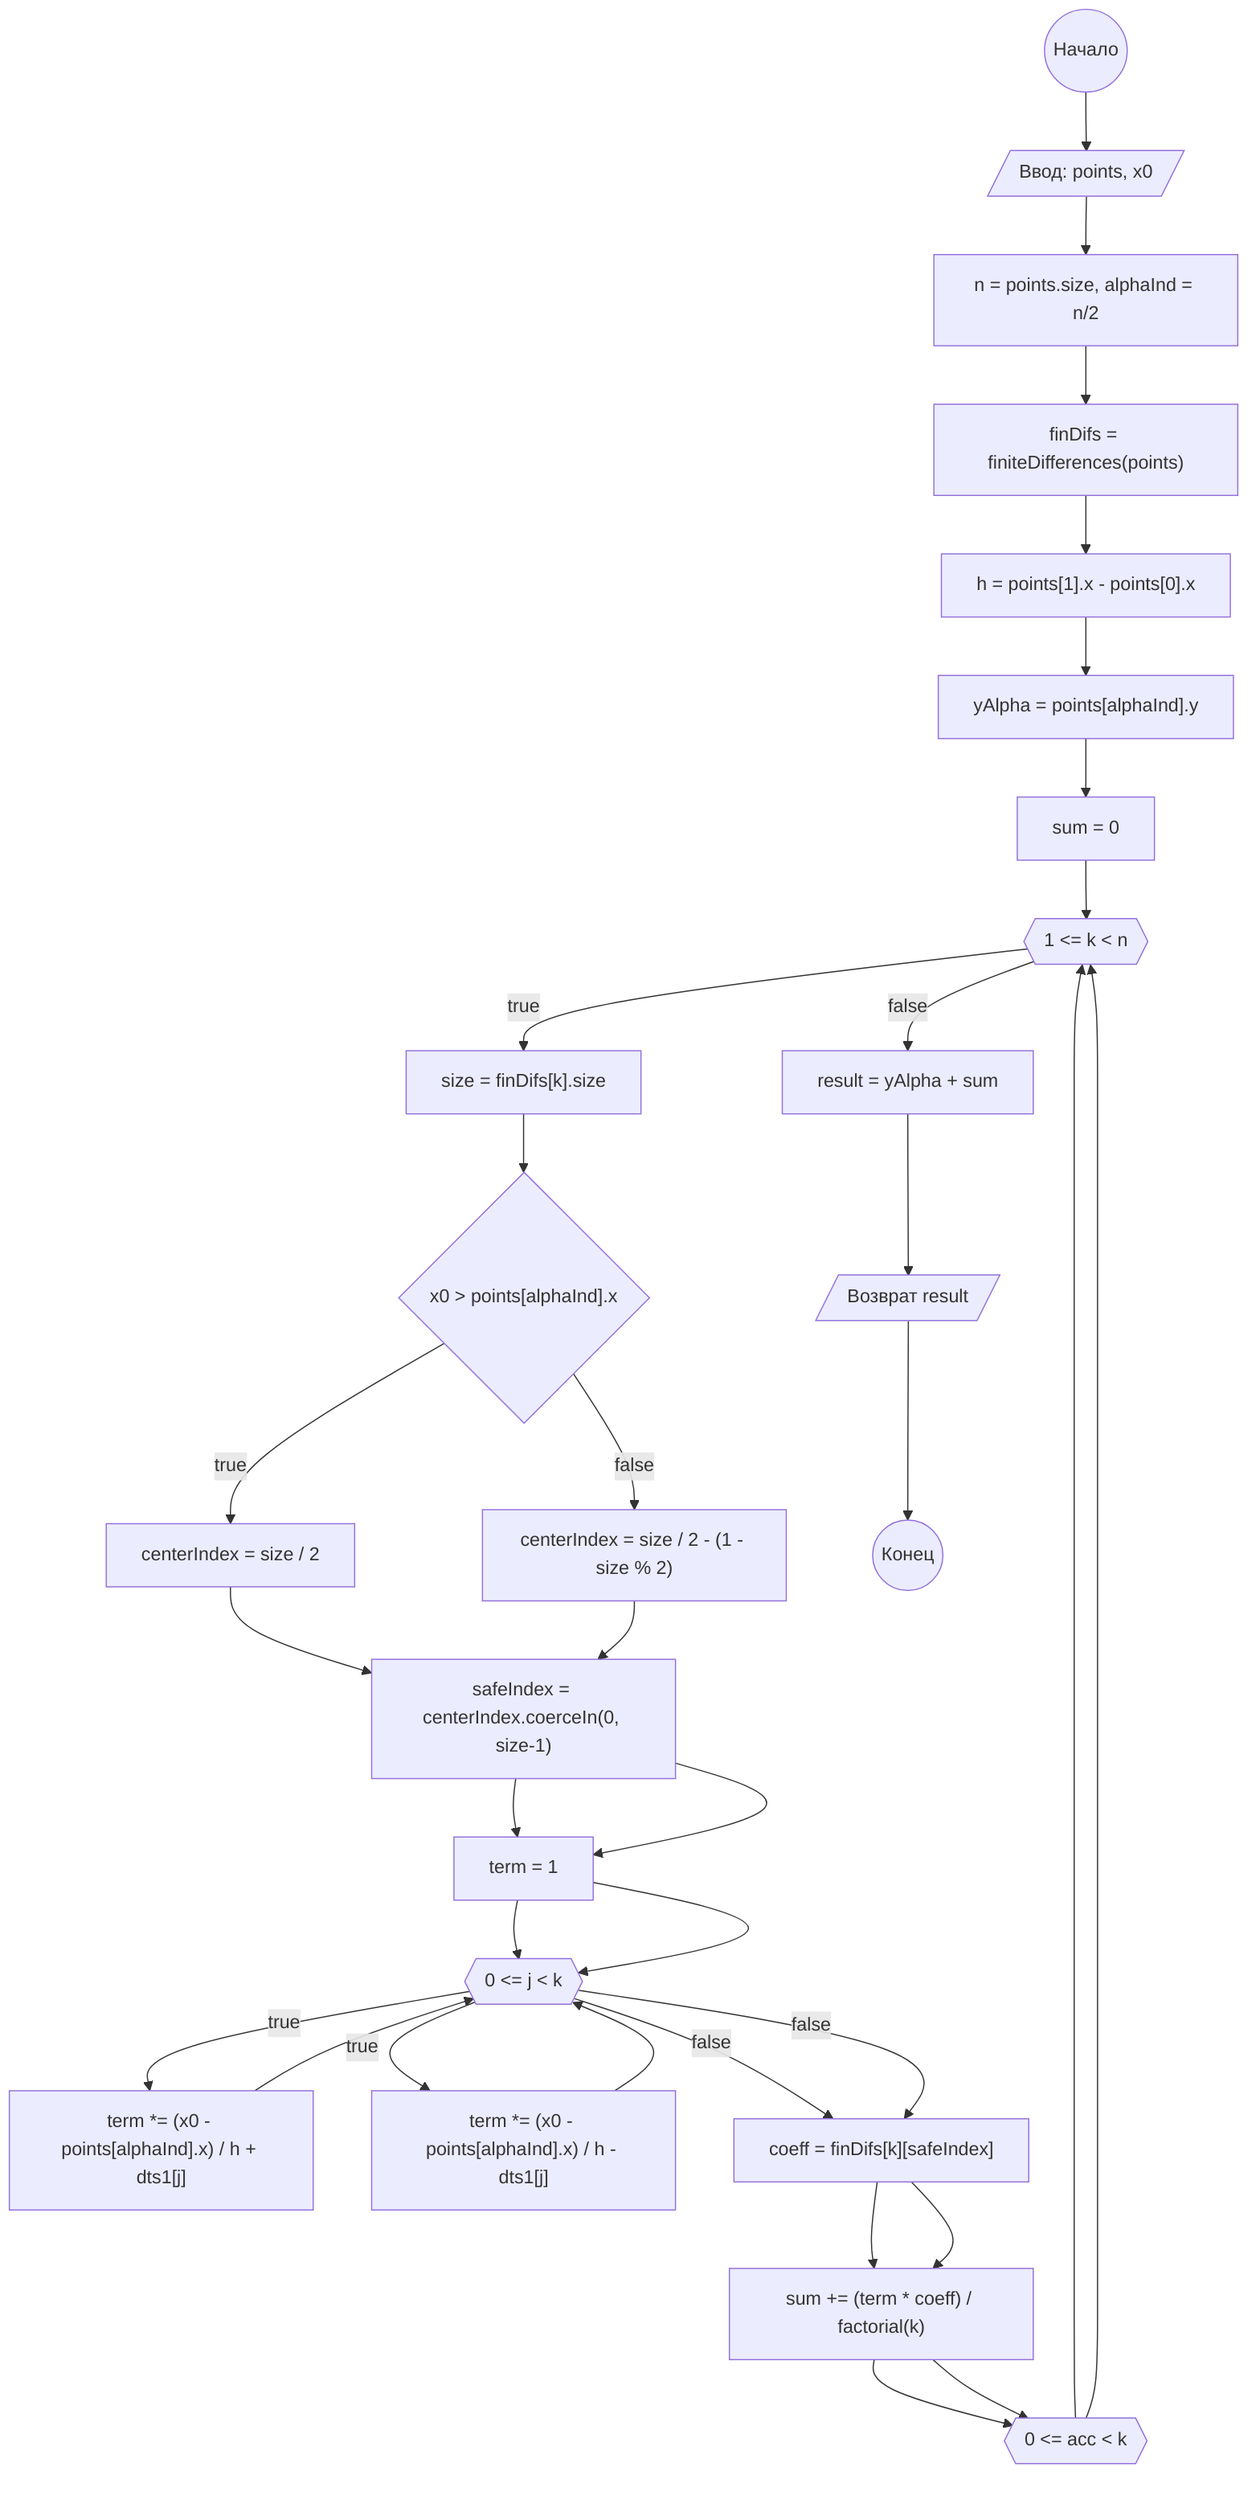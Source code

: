 graph TD
    A(("Начало"))
    B[/"Ввод: points, x0"/]
    C["n = points.size, alphaInd = n/2"]
    D["finDifs = finiteDifferences(points)"]
    E["h = points[1].x - points[0].x"]
    F["yAlpha = points[alphaInd].y"]
    G["sum = 0"]
    H{{"1 <= k < n"}}
    I["size = finDifs[k].size"]
    DIR{"x0 > points[alphaInd].x"}
    J1["centerIndex = size / 2"]
    J2["centerIndex = size / 2 - (1 - size % 2)"]
    K["safeIndex = centerIndex.coerceIn(0, size-1)"]
    L1["term = 1"]
    L2{{"0 <= j < k"}}
    L3a["term *= (x0 - points[alphaInd].x) / h + dts1[j]"]
    L3b["term *= (x0 - points[alphaInd].x) / h - dts1[j]"]
    M["coeff = finDifs[k][safeIndex]"]
    N["sum += (term * coeff) / factorial(k)"]
    O{{"0 <= acc < k"}}
    P["result = yAlpha + sum"]
    Q[/"Возврат result"/]
    R(("Конец"))

    A --> B --> C --> D --> E --> F --> G --> H
    H -- true --> I --> DIR
    DIR -- true --> J1 --> K --> L1 --> L2
    L2 -- true --> L3a --> L2
    L2 -- false --> M --> N --> O --> H
    DIR -- false --> J2 --> K --> L1 --> L2
    L2 -- true --> L3b --> L2
    L2 -- false --> M --> N --> O --> H
    H -- false --> P --> Q --> R